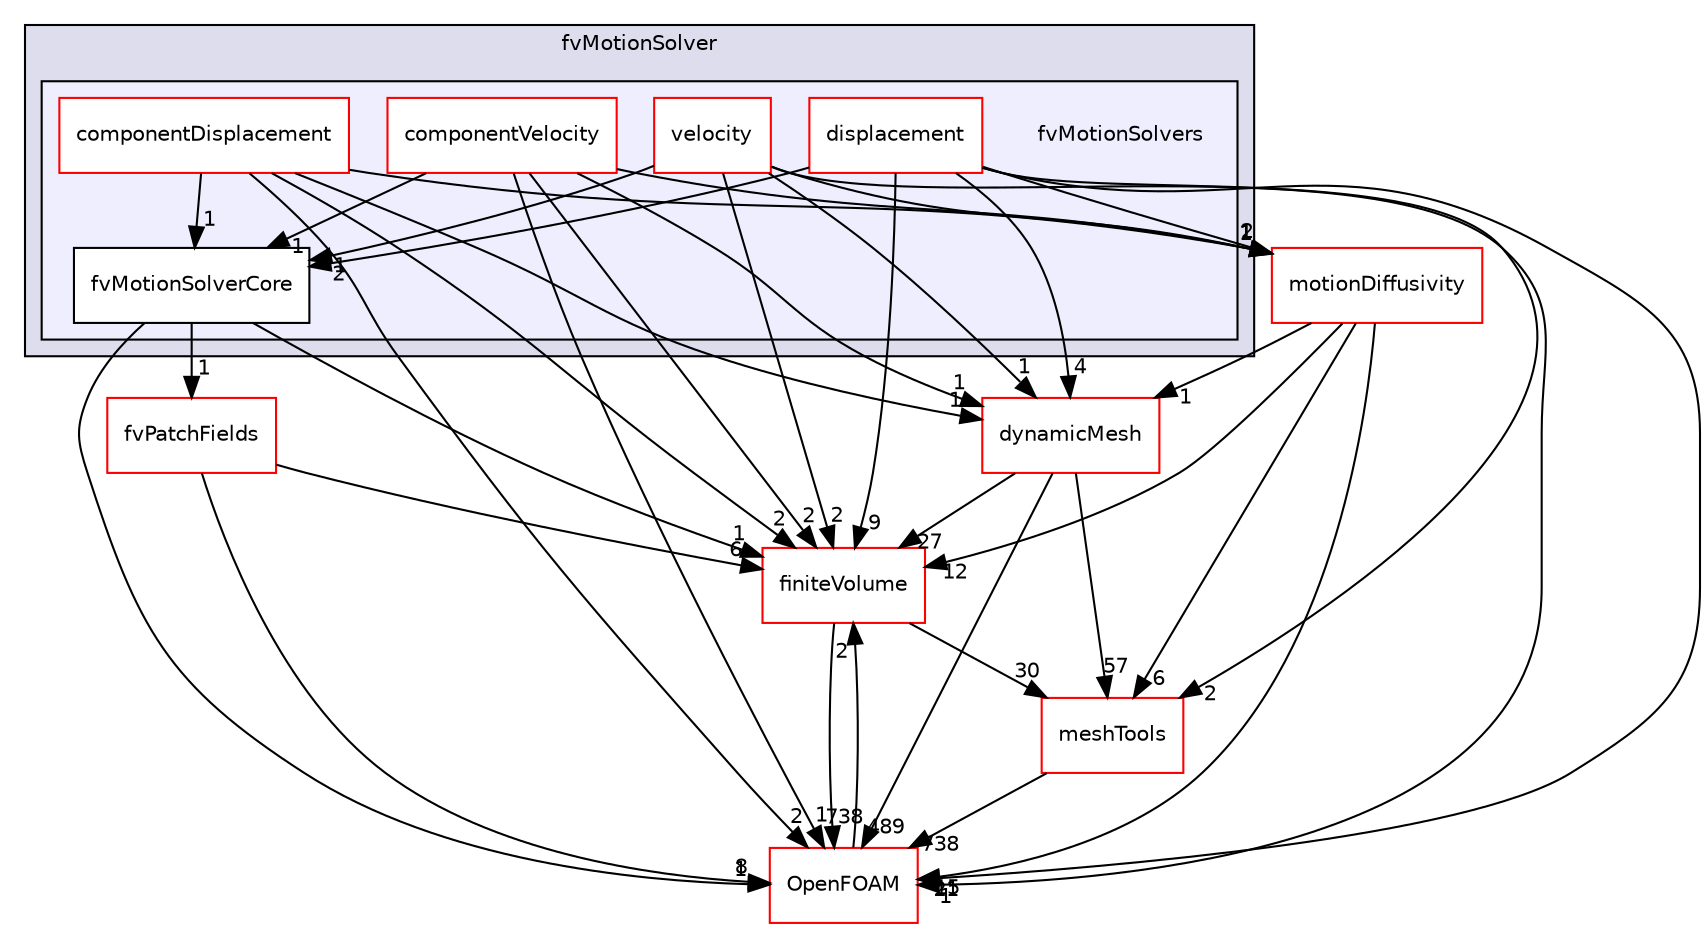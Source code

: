 digraph "src/fvMotionSolver/fvMotionSolvers" {
  bgcolor=transparent;
  compound=true
  node [ fontsize="10", fontname="Helvetica"];
  edge [ labelfontsize="10", labelfontname="Helvetica"];
  subgraph clusterdir_f7091aeabaea36e4bb5fe5aa28ecbeff {
    graph [ bgcolor="#ddddee", pencolor="black", label="fvMotionSolver" fontname="Helvetica", fontsize="10", URL="dir_f7091aeabaea36e4bb5fe5aa28ecbeff.html"]
  subgraph clusterdir_a38e3b643eae30d7add43af99171ff5d {
    graph [ bgcolor="#eeeeff", pencolor="black", label="" URL="dir_a38e3b643eae30d7add43af99171ff5d.html"];
    dir_a38e3b643eae30d7add43af99171ff5d [shape=plaintext label="fvMotionSolvers"];
    dir_419c302b56cb98fa2a28413429e38654 [shape=box label="componentDisplacement" color="red" fillcolor="white" style="filled" URL="dir_419c302b56cb98fa2a28413429e38654.html"];
    dir_d24e9d0e19af2fa7c947335fe5bd6f6c [shape=box label="componentVelocity" color="red" fillcolor="white" style="filled" URL="dir_d24e9d0e19af2fa7c947335fe5bd6f6c.html"];
    dir_6a2ca20b7e249992f3025a0ff36004ca [shape=box label="displacement" color="red" fillcolor="white" style="filled" URL="dir_6a2ca20b7e249992f3025a0ff36004ca.html"];
    dir_7b20f18e0d7766bc859203c857d7b1a8 [shape=box label="fvMotionSolverCore" color="black" fillcolor="white" style="filled" URL="dir_7b20f18e0d7766bc859203c857d7b1a8.html"];
    dir_6fe3f7cfc1ee8390f6d9a1e7340f1b23 [shape=box label="velocity" color="red" fillcolor="white" style="filled" URL="dir_6fe3f7cfc1ee8390f6d9a1e7340f1b23.html"];
  }
  }
  dir_9bd15774b555cf7259a6fa18f99fe99b [shape=box label="finiteVolume" color="red" URL="dir_9bd15774b555cf7259a6fa18f99fe99b.html"];
  dir_ae30ad0bef50cf391b24c614251bb9fd [shape=box label="meshTools" color="red" URL="dir_ae30ad0bef50cf391b24c614251bb9fd.html"];
  dir_63742796c427c97a292c80f7db71da36 [shape=box label="dynamicMesh" color="red" URL="dir_63742796c427c97a292c80f7db71da36.html"];
  dir_e65d1d6aae4da9c5b92ad78bc53acc93 [shape=box label="fvPatchFields" color="red" URL="dir_e65d1d6aae4da9c5b92ad78bc53acc93.html"];
  dir_c5473ff19b20e6ec4dfe5c310b3778a8 [shape=box label="OpenFOAM" color="red" URL="dir_c5473ff19b20e6ec4dfe5c310b3778a8.html"];
  dir_8ab94aa558c9b87721da8bbf3fb9229e [shape=box label="motionDiffusivity" color="red" URL="dir_8ab94aa558c9b87721da8bbf3fb9229e.html"];
  dir_6a2ca20b7e249992f3025a0ff36004ca->dir_9bd15774b555cf7259a6fa18f99fe99b [headlabel="9", labeldistance=1.5 headhref="dir_001282_000898.html"];
  dir_6a2ca20b7e249992f3025a0ff36004ca->dir_ae30ad0bef50cf391b24c614251bb9fd [headlabel="2", labeldistance=1.5 headhref="dir_001282_001752.html"];
  dir_6a2ca20b7e249992f3025a0ff36004ca->dir_63742796c427c97a292c80f7db71da36 [headlabel="4", labeldistance=1.5 headhref="dir_001282_000803.html"];
  dir_6a2ca20b7e249992f3025a0ff36004ca->dir_7b20f18e0d7766bc859203c857d7b1a8 [headlabel="2", labeldistance=1.5 headhref="dir_001282_001287.html"];
  dir_6a2ca20b7e249992f3025a0ff36004ca->dir_c5473ff19b20e6ec4dfe5c310b3778a8 [headlabel="21", labeldistance=1.5 headhref="dir_001282_001898.html"];
  dir_6a2ca20b7e249992f3025a0ff36004ca->dir_8ab94aa558c9b87721da8bbf3fb9229e [headlabel="2", labeldistance=1.5 headhref="dir_001282_001294.html"];
  dir_9bd15774b555cf7259a6fa18f99fe99b->dir_ae30ad0bef50cf391b24c614251bb9fd [headlabel="30", labeldistance=1.5 headhref="dir_000898_001752.html"];
  dir_9bd15774b555cf7259a6fa18f99fe99b->dir_c5473ff19b20e6ec4dfe5c310b3778a8 [headlabel="738", labeldistance=1.5 headhref="dir_000898_001898.html"];
  dir_ae30ad0bef50cf391b24c614251bb9fd->dir_c5473ff19b20e6ec4dfe5c310b3778a8 [headlabel="738", labeldistance=1.5 headhref="dir_001752_001898.html"];
  dir_63742796c427c97a292c80f7db71da36->dir_9bd15774b555cf7259a6fa18f99fe99b [headlabel="27", labeldistance=1.5 headhref="dir_000803_000898.html"];
  dir_63742796c427c97a292c80f7db71da36->dir_ae30ad0bef50cf391b24c614251bb9fd [headlabel="57", labeldistance=1.5 headhref="dir_000803_001752.html"];
  dir_63742796c427c97a292c80f7db71da36->dir_c5473ff19b20e6ec4dfe5c310b3778a8 [headlabel="489", labeldistance=1.5 headhref="dir_000803_001898.html"];
  dir_419c302b56cb98fa2a28413429e38654->dir_9bd15774b555cf7259a6fa18f99fe99b [headlabel="2", labeldistance=1.5 headhref="dir_001278_000898.html"];
  dir_419c302b56cb98fa2a28413429e38654->dir_63742796c427c97a292c80f7db71da36 [headlabel="1", labeldistance=1.5 headhref="dir_001278_000803.html"];
  dir_419c302b56cb98fa2a28413429e38654->dir_7b20f18e0d7766bc859203c857d7b1a8 [headlabel="1", labeldistance=1.5 headhref="dir_001278_001287.html"];
  dir_419c302b56cb98fa2a28413429e38654->dir_c5473ff19b20e6ec4dfe5c310b3778a8 [headlabel="2", labeldistance=1.5 headhref="dir_001278_001898.html"];
  dir_419c302b56cb98fa2a28413429e38654->dir_8ab94aa558c9b87721da8bbf3fb9229e [headlabel="1", labeldistance=1.5 headhref="dir_001278_001294.html"];
  dir_d24e9d0e19af2fa7c947335fe5bd6f6c->dir_9bd15774b555cf7259a6fa18f99fe99b [headlabel="2", labeldistance=1.5 headhref="dir_001280_000898.html"];
  dir_d24e9d0e19af2fa7c947335fe5bd6f6c->dir_63742796c427c97a292c80f7db71da36 [headlabel="1", labeldistance=1.5 headhref="dir_001280_000803.html"];
  dir_d24e9d0e19af2fa7c947335fe5bd6f6c->dir_7b20f18e0d7766bc859203c857d7b1a8 [headlabel="1", labeldistance=1.5 headhref="dir_001280_001287.html"];
  dir_d24e9d0e19af2fa7c947335fe5bd6f6c->dir_c5473ff19b20e6ec4dfe5c310b3778a8 [headlabel="1", labeldistance=1.5 headhref="dir_001280_001898.html"];
  dir_d24e9d0e19af2fa7c947335fe5bd6f6c->dir_8ab94aa558c9b87721da8bbf3fb9229e [headlabel="1", labeldistance=1.5 headhref="dir_001280_001294.html"];
  dir_6fe3f7cfc1ee8390f6d9a1e7340f1b23->dir_9bd15774b555cf7259a6fa18f99fe99b [headlabel="2", labeldistance=1.5 headhref="dir_001288_000898.html"];
  dir_6fe3f7cfc1ee8390f6d9a1e7340f1b23->dir_63742796c427c97a292c80f7db71da36 [headlabel="1", labeldistance=1.5 headhref="dir_001288_000803.html"];
  dir_6fe3f7cfc1ee8390f6d9a1e7340f1b23->dir_7b20f18e0d7766bc859203c857d7b1a8 [headlabel="1", labeldistance=1.5 headhref="dir_001288_001287.html"];
  dir_6fe3f7cfc1ee8390f6d9a1e7340f1b23->dir_c5473ff19b20e6ec4dfe5c310b3778a8 [headlabel="1", labeldistance=1.5 headhref="dir_001288_001898.html"];
  dir_6fe3f7cfc1ee8390f6d9a1e7340f1b23->dir_8ab94aa558c9b87721da8bbf3fb9229e [headlabel="1", labeldistance=1.5 headhref="dir_001288_001294.html"];
  dir_e65d1d6aae4da9c5b92ad78bc53acc93->dir_9bd15774b555cf7259a6fa18f99fe99b [headlabel="6", labeldistance=1.5 headhref="dir_001290_000898.html"];
  dir_e65d1d6aae4da9c5b92ad78bc53acc93->dir_c5473ff19b20e6ec4dfe5c310b3778a8 [headlabel="8", labeldistance=1.5 headhref="dir_001290_001898.html"];
  dir_7b20f18e0d7766bc859203c857d7b1a8->dir_9bd15774b555cf7259a6fa18f99fe99b [headlabel="1", labeldistance=1.5 headhref="dir_001287_000898.html"];
  dir_7b20f18e0d7766bc859203c857d7b1a8->dir_e65d1d6aae4da9c5b92ad78bc53acc93 [headlabel="1", labeldistance=1.5 headhref="dir_001287_001290.html"];
  dir_7b20f18e0d7766bc859203c857d7b1a8->dir_c5473ff19b20e6ec4dfe5c310b3778a8 [headlabel="1", labeldistance=1.5 headhref="dir_001287_001898.html"];
  dir_c5473ff19b20e6ec4dfe5c310b3778a8->dir_9bd15774b555cf7259a6fa18f99fe99b [headlabel="2", labeldistance=1.5 headhref="dir_001898_000898.html"];
  dir_8ab94aa558c9b87721da8bbf3fb9229e->dir_9bd15774b555cf7259a6fa18f99fe99b [headlabel="12", labeldistance=1.5 headhref="dir_001294_000898.html"];
  dir_8ab94aa558c9b87721da8bbf3fb9229e->dir_ae30ad0bef50cf391b24c614251bb9fd [headlabel="6", labeldistance=1.5 headhref="dir_001294_001752.html"];
  dir_8ab94aa558c9b87721da8bbf3fb9229e->dir_63742796c427c97a292c80f7db71da36 [headlabel="1", labeldistance=1.5 headhref="dir_001294_000803.html"];
  dir_8ab94aa558c9b87721da8bbf3fb9229e->dir_c5473ff19b20e6ec4dfe5c310b3778a8 [headlabel="15", labeldistance=1.5 headhref="dir_001294_001898.html"];
}
